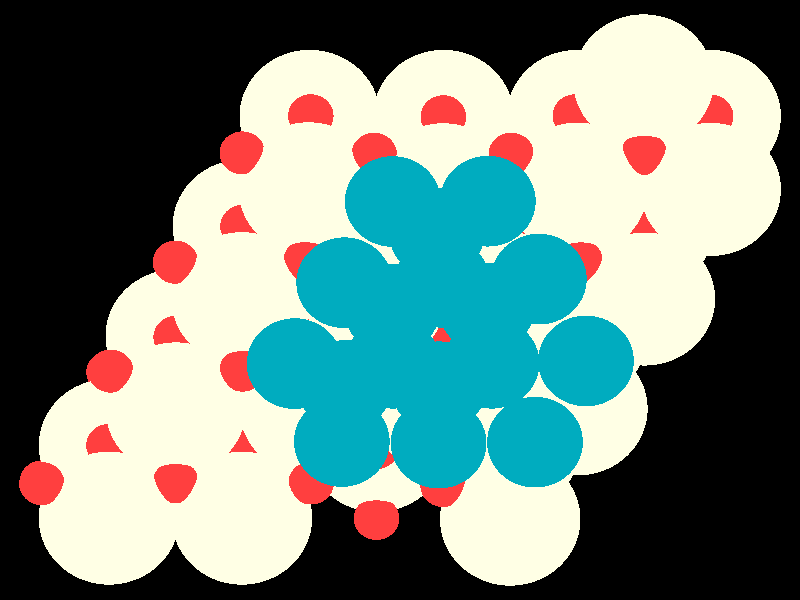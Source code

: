 #include "colors.inc"
#include "finish.inc"

global_settings {assumed_gamma 1 max_trace_level 6}
background {color White transmit 1.0}
camera {orthographic
  right -23.23*x up 18.40*y
  direction 1.00*z
  location <0,0,50.00> look_at <0,0,0>}
light_source {<  2.00,   3.00,  40.00> color White
  area_light <0.70, 0, 0>, <0, 0.70, 0>, 3, 3
  adaptive 1 jitter}

#declare simple = finish {phong 0.7}
#declare pale = finish {ambient 0.5 diffuse 0.85 roughness 0.001 specular 0.200 }
#declare intermediate = finish {ambient 0.3 diffuse 0.6 specular 0.1 roughness 0.04}
#declare vmd = finish {ambient 0.0 diffuse 0.65 phong 0.1 phong_size 40.0 specular 0.5 }
#declare jmol = finish {ambient 0.2 diffuse 0.6 specular 1 roughness 0.001 metallic}
#declare ase2 = finish {ambient 0.05 brilliance 3 diffuse 0.6 metallic specular 0.7 roughness 0.04 reflection 0.15}
#declare ase3 = finish {ambient 0.15 brilliance 2 diffuse 0.6 metallic specular 1.0 roughness 0.001 reflection 0.0}
#declare glass = finish {ambient 0.05 diffuse 0.3 specular 1.0 roughness 0.001}
#declare glass2 = finish {ambient 0.01 diffuse 0.3 specular 1.0 reflection 0.25 roughness 0.001}
#declare Rcell = 0.020;
#declare Rbond = 0.100;

#macro atom(LOC, R, COL, TRANS, FIN)
  sphere{LOC, R texture{pigment{color COL transmit TRANS} finish{FIN}}}
#end
#macro constrain(LOC, R, COL, TRANS FIN)
union{torus{R, Rcell rotate 45*z texture{pigment{color COL transmit TRANS} finish{FIN}}}
      torus{R, Rcell rotate -45*z texture{pigment{color COL transmit TRANS} finish{FIN}}}
      translate LOC}
#end

atom(< -2.62,   5.63,  -7.78>, 2.04, rgb <1.00, 1.00, 0.78>, 0.0, ase3) // #0 
atom(<  3.20,  -4.46,  -7.78>, 2.04, rgb <1.00, 1.00, 0.78>, 0.0, ase3) // #1 
atom(< -6.51,  -1.10,  -7.78>, 2.04, rgb <1.00, 1.00, 0.78>, 0.0, ase3) // #2 
atom(<  5.14,  -1.10,  -7.78>, 2.04, rgb <1.00, 1.00, 0.78>, 0.0, ase3) // #3 
atom(<  1.26,   5.63,  -7.78>, 2.04, rgb <1.00, 1.00, 0.78>, 0.0, ase3) // #4 
atom(<  7.08,   2.27,  -7.78>, 2.04, rgb <1.00, 1.00, 0.78>, 0.0, ase3) // #5 
atom(< -2.62,  -1.10,  -7.78>, 2.04, rgb <1.00, 1.00, 0.78>, 0.0, ase3) // #6 
atom(<  9.02,   5.63,  -7.78>, 2.04, rgb <1.00, 1.00, 0.78>, 0.0, ase3) // #7 
atom(<  5.14,   5.63,  -7.78>, 2.04, rgb <1.00, 1.00, 0.78>, 0.0, ase3) // #8 
atom(< -0.68,  -4.46,  -7.78>, 2.04, rgb <1.00, 1.00, 0.78>, 0.0, ase3) // #9 
atom(<  1.26,  -1.10,  -7.78>, 2.04, rgb <1.00, 1.00, 0.78>, 0.0, ase3) // #10 
atom(< -0.68,   2.27,  -7.78>, 2.04, rgb <1.00, 1.00, 0.78>, 0.0, ase3) // #11 
atom(< -8.45,  -4.46,  -7.78>, 2.04, rgb <1.00, 1.00, 0.78>, 0.0, ase3) // #12 
atom(<  3.20,   2.27,  -7.78>, 2.04, rgb <1.00, 1.00, 0.78>, 0.0, ase3) // #13 
atom(< -4.56,   2.27,  -7.78>, 2.04, rgb <1.00, 1.00, 0.78>, 0.0, ase3) // #14 
atom(< -4.56,  -4.46,  -7.78>, 2.04, rgb <1.00, 1.00, 0.78>, 0.0, ase3) // #15 
atom(< -4.59,  -6.69,  -4.63>, 2.04, rgb <1.00, 1.00, 0.78>, 0.0, ase3) // #16 
atom(<  3.22,   0.03,  -4.75>, 2.04, rgb <1.00, 1.00, 0.78>, 0.0, ase3) // #17 
atom(< -2.62,  -3.33,  -4.69>, 2.04, rgb <1.00, 1.00, 0.78>, 0.0, ase3) // #18 
atom(<  7.07,   6.72,  -4.65>, 2.04, rgb <1.00, 1.00, 0.78>, 0.0, ase3) // #19 
atom(< -0.71,   0.04,  -4.77>, 2.04, rgb <1.00, 1.00, 0.78>, 0.0, ase3) // #20 
atom(<  1.27,  -3.36,  -4.75>, 2.04, rgb <1.00, 1.00, 0.78>, 0.0, ase3) // #21 
atom(<  1.25,   3.38,  -4.69>, 2.04, rgb <1.00, 1.00, 0.78>, 0.0, ase3) // #22 
atom(<  7.11,   0.03,  -4.65>, 2.04, rgb <1.00, 1.00, 0.78>, 0.0, ase3) // #23 
atom(< -8.45,  -6.69,  -4.64>, 2.04, rgb <1.00, 1.00, 0.78>, 0.0, ase3) // #24 
atom(<  9.02,   3.39,  -4.69>, 2.04, rgb <1.00, 1.00, 0.78>, 0.0, ase3) // #25 
atom(< -6.51,  -3.34,  -4.64>, 2.04, rgb <1.00, 1.00, 0.78>, 0.0, ase3) // #26 
atom(<  5.15,  -3.34,  -4.68>, 2.04, rgb <1.00, 1.00, 0.78>, 0.0, ase3) // #27 
atom(< -4.60,   0.04,  -4.65>, 2.04, rgb <1.00, 1.00, 0.78>, 0.0, ase3) // #28 
atom(<  5.15,   3.40,  -4.64>, 2.04, rgb <1.00, 1.00, 0.78>, 0.0, ase3) // #29 
atom(< -2.65,   3.41,  -4.65>, 2.04, rgb <1.00, 1.00, 0.78>, 0.0, ase3) // #30 
atom(<  3.20,  -6.72,  -4.65>, 2.04, rgb <1.00, 1.00, 0.78>, 0.0, ase3) // #31 
atom(< -2.62,   1.15,  -8.58>, 0.66, rgb <1.00, 0.05, 0.05>, 0.0, ase3) // #32 
atom(< -8.45,  -2.22,  -8.58>, 0.66, rgb <1.00, 0.05, 0.05>, 0.0, ase3) // #33 
atom(< -0.68,   4.51,  -8.58>, 0.66, rgb <1.00, 0.05, 0.05>, 0.0, ase3) // #34 
atom(<-10.39,  -5.58,  -8.58>, 0.66, rgb <1.00, 0.05, 0.05>, 0.0, ase3) // #35 
atom(<  3.20,  -2.22,  -8.58>, 0.66, rgb <1.00, 0.05, 0.05>, 0.0, ase3) // #36 
atom(< -4.56,   4.51,  -8.58>, 0.66, rgb <1.00, 0.05, 0.05>, 0.0, ase3) // #37 
atom(<  1.26,   1.15,  -8.58>, 0.66, rgb <1.00, 0.05, 0.05>, 0.0, ase3) // #38 
atom(< -6.51,   1.15,  -8.58>, 0.66, rgb <1.00, 0.05, 0.05>, 0.0, ase3) // #39 
atom(< -6.51,  -5.58,  -8.58>, 0.66, rgb <1.00, 0.05, 0.05>, 0.0, ase3) // #40 
atom(<  7.08,   4.51,  -8.58>, 0.66, rgb <1.00, 0.05, 0.05>, 0.0, ase3) // #41 
atom(< -0.68,  -2.22,  -8.58>, 0.66, rgb <1.00, 0.05, 0.05>, 0.0, ase3) // #42 
atom(< -2.62,  -5.58,  -8.58>, 0.66, rgb <1.00, 0.05, 0.05>, 0.0, ase3) // #43 
atom(< -4.56,  -2.22,  -8.58>, 0.66, rgb <1.00, 0.05, 0.05>, 0.0, ase3) // #44 
atom(<  3.20,   4.51,  -8.58>, 0.66, rgb <1.00, 0.05, 0.05>, 0.0, ase3) // #45 
atom(<  5.14,   1.15,  -8.58>, 0.66, rgb <1.00, 0.05, 0.05>, 0.0, ase3) // #46 
atom(<  1.26,  -5.58,  -8.58>, 0.66, rgb <1.00, 0.05, 0.05>, 0.0, ase3) // #47 
atom(< -4.56,  -6.70,  -6.99>, 0.66, rgb <1.00, 0.05, 0.05>, 0.0, ase3) // #48 
atom(< -2.62,  -3.34,  -6.99>, 0.66, rgb <1.00, 0.05, 0.05>, 0.0, ase3) // #49 
atom(< -0.68,  -6.70,  -6.99>, 0.66, rgb <1.00, 0.05, 0.05>, 0.0, ase3) // #50 
atom(< -4.56,   0.03,  -6.99>, 0.66, rgb <1.00, 0.05, 0.05>, 0.0, ase3) // #51 
atom(< -0.68,   0.03,  -6.99>, 0.66, rgb <1.00, 0.05, 0.05>, 0.0, ase3) // #52 
atom(<  7.08,   0.03,  -6.99>, 0.66, rgb <1.00, 0.05, 0.05>, 0.0, ase3) // #53 
atom(<  1.26,  -3.34,  -6.99>, 0.66, rgb <1.00, 0.05, 0.05>, 0.0, ase3) // #54 
atom(< -6.51,  -3.34,  -6.99>, 0.66, rgb <1.00, 0.05, 0.05>, 0.0, ase3) // #55 
atom(<  5.14,  -3.34,  -6.99>, 0.66, rgb <1.00, 0.05, 0.05>, 0.0, ase3) // #56 
atom(< -8.45,  -6.70,  -6.99>, 0.66, rgb <1.00, 0.05, 0.05>, 0.0, ase3) // #57 
atom(<  3.20,   0.03,  -6.99>, 0.66, rgb <1.00, 0.05, 0.05>, 0.0, ase3) // #58 
atom(<  3.20,  -6.70,  -6.99>, 0.66, rgb <1.00, 0.05, 0.05>, 0.0, ase3) // #59 
atom(<  9.02,   3.39,  -6.99>, 0.66, rgb <1.00, 0.05, 0.05>, 0.0, ase3) // #60 
atom(<  5.14,   3.39,  -6.99>, 0.66, rgb <1.00, 0.05, 0.05>, 0.0, ase3) // #61 
atom(< -2.62,   3.39,  -6.99>, 0.66, rgb <1.00, 0.05, 0.05>, 0.0, ase3) // #62 
atom(<  1.26,   3.39,  -6.99>, 0.66, rgb <1.00, 0.05, 0.05>, 0.0, ase3) // #63 
atom(< -0.69,  -4.53,  -5.49>, 0.66, rgb <1.00, 0.05, 0.05>, 0.0, ase3) // #64 
atom(< -4.56,   2.26,  -5.48>, 0.66, rgb <1.00, 0.05, 0.05>, 0.0, ase3) // #65 
atom(<  9.02,   5.64,  -5.48>, 0.66, rgb <1.00, 0.05, 0.05>, 0.0, ase3) // #66 
atom(<  5.09,   5.65,  -5.44>, 0.66, rgb <1.00, 0.05, 0.05>, 0.0, ase3) // #67 
atom(<  7.07,   2.26,  -5.48>, 0.66, rgb <1.00, 0.05, 0.05>, 0.0, ase3) // #68 
atom(<  1.29,  -1.11,  -5.56>, 0.66, rgb <1.00, 0.05, 0.05>, 0.0, ase3) // #69 
atom(< -2.59,   5.65,  -5.45>, 0.66, rgb <1.00, 0.05, 0.05>, 0.0, ase3) // #70 
atom(< -6.50,  -1.14,  -5.46>, 0.66, rgb <1.00, 0.05, 0.05>, 0.0, ase3) // #71 
atom(< -2.69,  -1.06,  -5.50>, 0.66, rgb <1.00, 0.05, 0.05>, 0.0, ase3) // #72 
atom(< -0.75,   2.31,  -5.50>, 0.66, rgb <1.00, 0.05, 0.05>, 0.0, ase3) // #73 
atom(<  5.19,  -1.07,  -5.50>, 0.66, rgb <1.00, 0.05, 0.05>, 0.0, ase3) // #74 
atom(< -4.56,  -4.46,  -5.43>, 0.66, rgb <1.00, 0.05, 0.05>, 0.0, ase3) // #75 
atom(<  3.26,   2.30,  -5.49>, 0.66, rgb <1.00, 0.05, 0.05>, 0.0, ase3) // #76 
atom(<  1.26,   5.62,  -5.43>, 0.66, rgb <1.00, 0.05, 0.05>, 0.0, ase3) // #77 
atom(< -8.45,  -4.46,  -5.44>, 0.66, rgb <1.00, 0.05, 0.05>, 0.0, ase3) // #78 
atom(<  3.20,  -4.51,  -5.50>, 0.66, rgb <1.00, 0.05, 0.05>, 0.0, ase3) // #79 
atom(< -0.75,   4.47,  -3.71>, 0.66, rgb <1.00, 0.05, 0.05>, 0.0, ase3) // #80 
atom(<  7.09,   4.50,  -3.91>, 0.66, rgb <1.00, 0.05, 0.05>, 0.0, ase3) // #81 
atom(<  3.23,   4.47,  -3.68>, 0.66, rgb <1.00, 0.05, 0.05>, 0.0, ase3) // #82 
atom(<-10.40,  -5.63,  -3.73>, 0.66, rgb <1.00, 0.05, 0.05>, 0.0, ase3) // #83 
atom(< -2.73,   1.20,  -3.77>, 0.66, rgb <1.00, 0.05, 0.05>, 0.0, ase3) // #84 
atom(< -4.58,  -2.15,  -3.71>, 0.66, rgb <1.00, 0.05, 0.05>, 0.0, ase3) // #85 
atom(< -6.51,  -5.58,  -3.87>, 0.66, rgb <1.00, 0.05, 0.05>, 0.0, ase3) // #86 
atom(< -8.40,  -2.18,  -3.74>, 0.66, rgb <1.00, 0.05, 0.05>, 0.0, ase3) // #87 
atom(<  1.25,   1.11,  -4.22>, 0.66, rgb <1.00, 0.05, 0.05>, 0.0, ase3) // #88 
atom(< -0.66,  -2.20,  -4.23>, 0.66, rgb <1.00, 0.05, 0.05>, 0.0, ase3) // #89 
atom(< -2.58,  -5.61,  -3.69>, 0.66, rgb <1.00, 0.05, 0.05>, 0.0, ase3) // #90 
atom(< -6.52,   1.16,  -3.91>, 0.66, rgb <1.00, 0.05, 0.05>, 0.0, ase3) // #91 
atom(<  5.23,   1.20,  -3.76>, 0.66, rgb <1.00, 0.05, 0.05>, 0.0, ase3) // #92 
atom(<  3.17,  -2.20,  -4.08>, 0.66, rgb <1.00, 0.05, 0.05>, 0.0, ase3) // #93 
atom(<  1.25,  -5.69,  -3.76>, 0.66, rgb <1.00, 0.05, 0.05>, 0.0, ase3) // #94 
atom(< -4.58,   4.51,  -3.91>, 0.66, rgb <1.00, 0.05, 0.05>, 0.0, ase3) // #95 
atom(< -0.21,  -1.94,  -2.23>, 1.39, rgb <0.00, 0.41, 0.52>, 0.0, ase3) // #96 
atom(<  1.23,   0.54,  -2.23>, 1.39, rgb <0.00, 0.41, 0.52>, 0.0, ase3) // #97 
atom(< -0.23,  -0.29,  -0.05>, 1.39, rgb <0.00, 0.41, 0.52>, 0.0, ase3) // #98 
atom(< -1.62,   0.53,  -2.10>, 1.39, rgb <0.00, 0.41, 0.52>, 0.0, ase3) // #99 
atom(<  2.66,  -1.94,  -2.10>, 1.39, rgb <0.00, 0.41, 0.52>, 0.0, ase3) // #100 
atom(<  1.12,  -4.39,  -2.08>, 1.39, rgb <0.00, 0.41, 0.52>, 0.0, ase3) // #101 
atom(<  1.12,  -2.66,  -0.05>, 1.39, rgb <0.00, 0.41, 0.52>, 0.0, ase3) // #102 
atom(< -0.21,   3.02,  -2.17>, 1.39, rgb <0.00, 0.41, 0.52>, 0.0, ase3) // #103 
atom(< -3.06,  -1.95,  -2.15>, 1.39, rgb <0.00, 0.41, 0.52>, 0.0, ase3) // #104 
atom(< -1.60,  -2.62,   0.00>, 1.39, rgb <0.00, 0.41, 0.52>, 0.0, ase3) // #105 
atom(< -1.69,  -4.34,  -2.13>, 1.39, rgb <0.00, 0.41, 0.52>, 0.0, ase3) // #106 
atom(<  2.55,   3.03,  -2.14>, 1.39, rgb <0.00, 0.41, 0.52>, 0.0, ase3) // #107 
atom(<  1.07,   2.06,  -0.01>, 1.39, rgb <0.00, 0.41, 0.52>, 0.0, ase3) // #108 
atom(<  4.03,   0.64,  -2.07>, 1.39, rgb <0.00, 0.41, 0.52>, 0.0, ase3) // #109 
atom(<  2.51,  -0.24,  -0.05>, 1.39, rgb <0.00, 0.41, 0.52>, 0.0, ase3) // #110 
atom(<  3.92,  -4.36,  -2.31>, 1.39, rgb <0.00, 0.41, 0.52>, 0.0, ase3) // #111 
atom(<  5.40,  -1.87,  -2.26>, 1.39, rgb <0.00, 0.41, 0.52>, 0.0, ase3) // #112 
